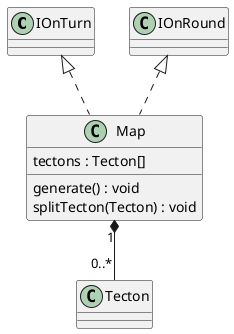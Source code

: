 @startuml map
IOnTurn <|.. Map 
IOnRound <|.. Map
Map "1" *-- "0..*" Tecton
class Map{
    tectons : Tecton[]
    generate() : void
    splitTecton(Tecton) : void
}
@enduml